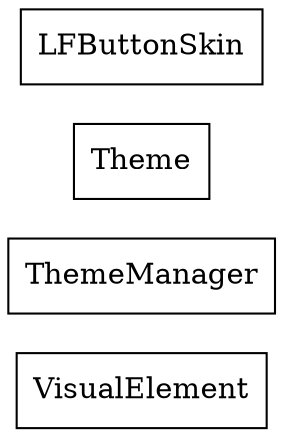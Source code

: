 strict digraph class_diagram {
  rankdir=LR;
  VisualElement[
    label="VisualElement",
    URL="VisualElement.html",
    tooltip="org.lamsfoundation.lams.common.style.VisualElement",
    shape="record"
  ];
  ThemeManager[
    label="ThemeManager",
    URL="ThemeManager.html",
    tooltip="org.lamsfoundation.lams.common.style.ThemeManager",
    shape="record"
  ];
  Theme[
    label="Theme",
    URL="Theme.html",
    tooltip="org.lamsfoundation.lams.common.style.Theme",
    shape="record"
  ];
  LFButtonSkin[
    label="LFButtonSkin",
    URL="LFButtonSkin.html",
    tooltip="org.lamsfoundation.lams.common.style.LFButtonSkin",
    shape="record"
  ];
}

